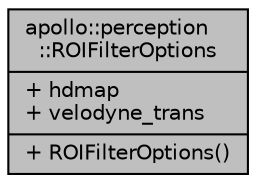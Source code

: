 digraph "apollo::perception::ROIFilterOptions"
{
  edge [fontname="Helvetica",fontsize="10",labelfontname="Helvetica",labelfontsize="10"];
  node [fontname="Helvetica",fontsize="10",shape=record];
  Node1 [label="{apollo::perception\l::ROIFilterOptions\n|+ hdmap\l+ velodyne_trans\l|+ ROIFilterOptions()\l}",height=0.2,width=0.4,color="black", fillcolor="grey75", style="filled" fontcolor="black"];
}
